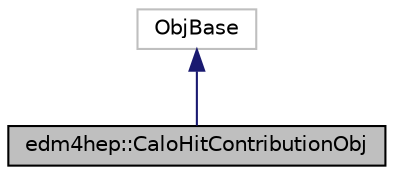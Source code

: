 digraph "edm4hep::CaloHitContributionObj"
{
 // LATEX_PDF_SIZE
  edge [fontname="Helvetica",fontsize="10",labelfontname="Helvetica",labelfontsize="10"];
  node [fontname="Helvetica",fontsize="10",shape=record];
  Node1 [label="edm4hep::CaloHitContributionObj",height=0.2,width=0.4,color="black", fillcolor="grey75", style="filled", fontcolor="black",tooltip=" "];
  Node2 -> Node1 [dir="back",color="midnightblue",fontsize="10",style="solid",fontname="Helvetica"];
  Node2 [label="ObjBase",height=0.2,width=0.4,color="grey75", fillcolor="white", style="filled",tooltip=" "];
}
